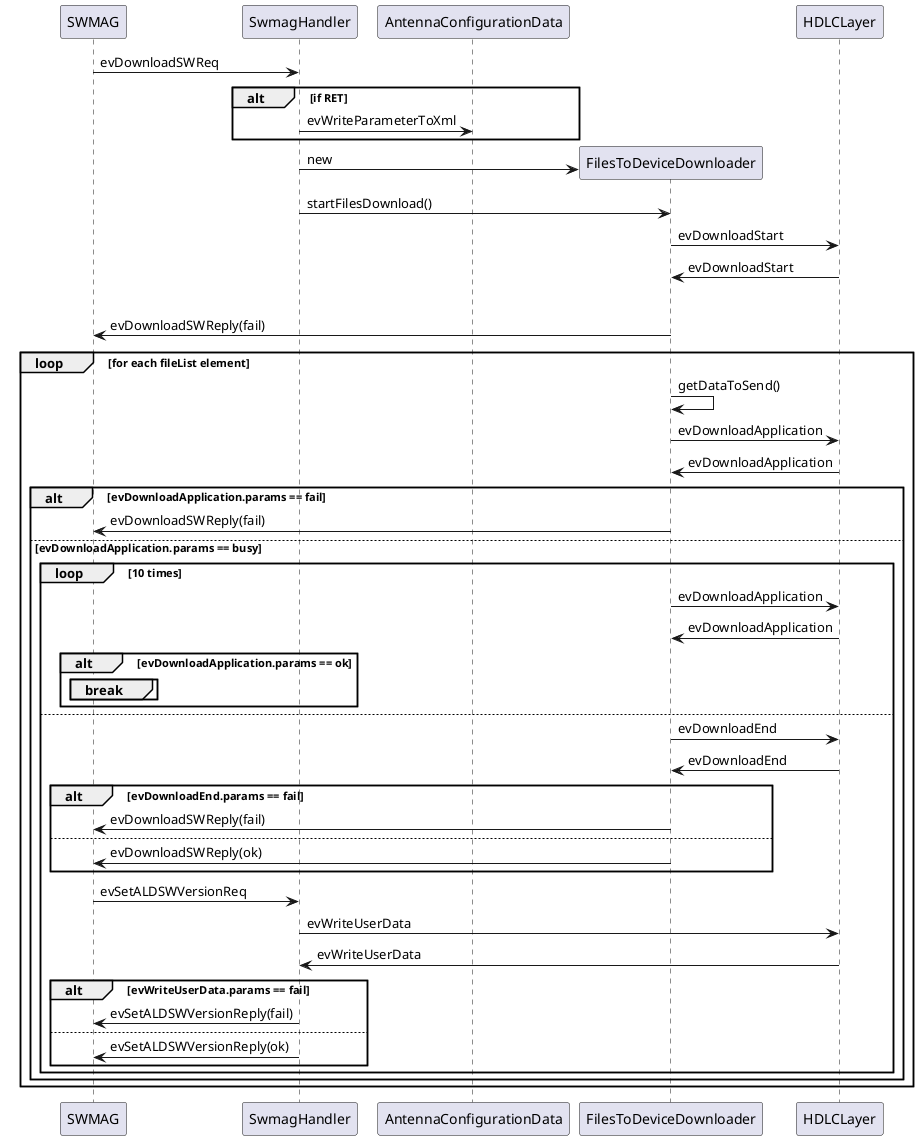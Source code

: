 {
  "sha1": "rfe9brxaxgebimk60qjg2q0kqxoc72b",
  "insertion": {
    "when": "2024-06-04T17:28:43.730Z",
    "user": "plantuml@gmail.com"
  }
}
@startuml
SWMAG ->  SwmagHandler: evDownloadSWReq
alt if RET
    SwmagHandler -> AntennaConfigurationData : evWriteParameterToXml
end

create FilesToDeviceDownloader
SwmagHandler  -> FilesToDeviceDownloader : new
SwmagHandler  -> FilesToDeviceDownloader : startFilesDownload()


FilesToDeviceDownloader -> HDLCLayer : evDownloadStart
HDLCLayer -> FilesToDeviceDownloader : evDownloadStart

alt evDownloadStart.params == false

    FilesToDeviceDownloader -> SWMAG : evDownloadSWReply(fail)

else

    loop for each fileList element
        FilesToDeviceDownloader -> FilesToDeviceDownloader : getDataToSend()
        FilesToDeviceDownloader -> HDLCLayer : evDownloadApplication
        HDLCLayer -> FilesToDeviceDownloader : evDownloadApplication
        alt evDownloadApplication.params == fail
            FilesToDeviceDownloader -> SWMAG : evDownloadSWReply(fail)
        else evDownloadApplication.params == busy
            loop 10 times
                FilesToDeviceDownloader -> HDLCLayer : evDownloadApplication
                HDLCLayer -> FilesToDeviceDownloader : evDownloadApplication
                alt evDownloadApplication.params == ok
                    break
                end
            end

        else
            FilesToDeviceDownloader -> HDLCLayer : evDownloadEnd
            HDLCLayer -> FilesToDeviceDownloader : evDownloadEnd
            alt evDownloadEnd.params == fail
                FilesToDeviceDownloader -> SWMAG : evDownloadSWReply(fail)
            else
                 FilesToDeviceDownloader -> SWMAG : evDownloadSWReply(ok)
            end
            SWMAG -> SwmagHandler : evSetALDSWVersionReq
            SwmagHandler -> HDLCLayer : evWriteUserData
            HDLCLayer -> SwmagHandler : evWriteUserData
            alt evWriteUserData.params == fail
                SwmagHandler -> SWMAG : evSetALDSWVersionReply(fail)
            else
                SwmagHandler -> SWMAG : evSetALDSWVersionReply(ok)
            end
        end
    end
end
@enduml
